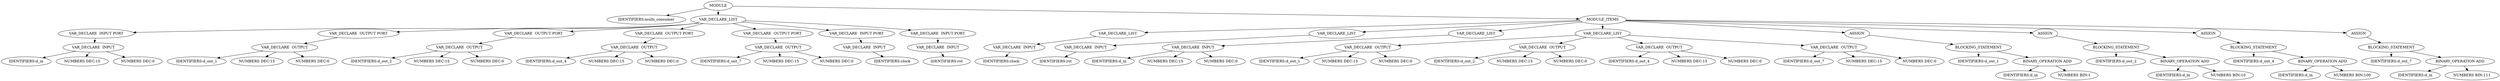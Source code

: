 digraph G {	
ranksep=.25;
	0 [label="MODULE"];
	1 [label="IDENTIFIERS:multi_consumer"];
	0 -> 1;
	2 [label="VAR_DECLARE_LIST"];
	0 -> 2;
	3 [label="VAR_DECLARE  INPUT PORT"];
	2 -> 3;
	4 [label="VAR_DECLARE  INPUT"];
	3 -> 4;
	5 [label="IDENTIFIERS:d_in"];
	4 -> 5;
	6 [label="NUMBERS DEC:15"];
	4 -> 6;
	7 [label="NUMBERS DEC:0"];
	4 -> 7;
	16 [label="VAR_DECLARE  OUTPUT PORT"];
	2 -> 16;
	17 [label="VAR_DECLARE  OUTPUT"];
	16 -> 17;
	18 [label="IDENTIFIERS:d_out_1"];
	17 -> 18;
	19 [label="NUMBERS DEC:15"];
	17 -> 19;
	20 [label="NUMBERS DEC:0"];
	17 -> 20;
	29 [label="VAR_DECLARE  OUTPUT PORT"];
	2 -> 29;
	30 [label="VAR_DECLARE  OUTPUT"];
	29 -> 30;
	31 [label="IDENTIFIERS:d_out_2"];
	30 -> 31;
	32 [label="NUMBERS DEC:15"];
	30 -> 32;
	33 [label="NUMBERS DEC:0"];
	30 -> 33;
	42 [label="VAR_DECLARE  OUTPUT PORT"];
	2 -> 42;
	43 [label="VAR_DECLARE  OUTPUT"];
	42 -> 43;
	44 [label="IDENTIFIERS:d_out_4"];
	43 -> 44;
	45 [label="NUMBERS DEC:15"];
	43 -> 45;
	46 [label="NUMBERS DEC:0"];
	43 -> 46;
	55 [label="VAR_DECLARE  OUTPUT PORT"];
	2 -> 55;
	56 [label="VAR_DECLARE  OUTPUT"];
	55 -> 56;
	57 [label="IDENTIFIERS:d_out_7"];
	56 -> 57;
	58 [label="NUMBERS DEC:15"];
	56 -> 58;
	59 [label="NUMBERS DEC:0"];
	56 -> 59;
	68 [label="VAR_DECLARE  INPUT PORT"];
	2 -> 68;
	69 [label="VAR_DECLARE  INPUT"];
	68 -> 69;
	70 [label="IDENTIFIERS:clock"];
	69 -> 70;
	81 [label="VAR_DECLARE  INPUT PORT"];
	2 -> 81;
	82 [label="VAR_DECLARE  INPUT"];
	81 -> 82;
	83 [label="IDENTIFIERS:rst"];
	82 -> 83;
	94 [label="MODULE_ITEMS"];
	0 -> 94;
	95 [label="VAR_DECLARE_LIST"];
	94 -> 95;
	96 [label="VAR_DECLARE  INPUT"];
	95 -> 96;
	97 [label="IDENTIFIERS:clock"];
	96 -> 97;
	103 [label="VAR_DECLARE_LIST"];
	94 -> 103;
	104 [label="VAR_DECLARE  INPUT"];
	103 -> 104;
	105 [label="IDENTIFIERS:rst"];
	104 -> 105;
	111 [label="VAR_DECLARE_LIST"];
	94 -> 111;
	112 [label="VAR_DECLARE  INPUT"];
	111 -> 112;
	113 [label="IDENTIFIERS:d_in"];
	112 -> 113;
	114 [label="NUMBERS DEC:15"];
	112 -> 114;
	115 [label="NUMBERS DEC:0"];
	112 -> 115;
	119 [label="VAR_DECLARE_LIST"];
	94 -> 119;
	120 [label="VAR_DECLARE  OUTPUT"];
	119 -> 120;
	121 [label="IDENTIFIERS:d_out_1"];
	120 -> 121;
	122 [label="NUMBERS DEC:15"];
	120 -> 122;
	123 [label="NUMBERS DEC:0"];
	120 -> 123;
	127 [label="VAR_DECLARE  OUTPUT"];
	119 -> 127;
	128 [label="IDENTIFIERS:d_out_2"];
	127 -> 128;
	129 [label="NUMBERS DEC:15"];
	127 -> 129;
	130 [label="NUMBERS DEC:0"];
	127 -> 130;
	134 [label="VAR_DECLARE  OUTPUT"];
	119 -> 134;
	135 [label="IDENTIFIERS:d_out_4"];
	134 -> 135;
	136 [label="NUMBERS DEC:15"];
	134 -> 136;
	137 [label="NUMBERS DEC:0"];
	134 -> 137;
	141 [label="VAR_DECLARE  OUTPUT"];
	119 -> 141;
	142 [label="IDENTIFIERS:d_out_7"];
	141 -> 142;
	143 [label="NUMBERS DEC:15"];
	141 -> 143;
	144 [label="NUMBERS DEC:0"];
	141 -> 144;
	148 [label="ASSIGN"];
	94 -> 148;
	149 [label="BLOCKING_STATEMENT"];
	148 -> 149;
	150 [label="IDENTIFIERS:d_out_1"];
	149 -> 150;
	151 [label="BINARY_OPERATION ADD"];
	149 -> 151;
	152 [label="IDENTIFIERS:d_in"];
	151 -> 152;
	153 [label="NUMBERS BIN:1"];
	151 -> 153;
	154 [label="ASSIGN"];
	94 -> 154;
	155 [label="BLOCKING_STATEMENT"];
	154 -> 155;
	156 [label="IDENTIFIERS:d_out_2"];
	155 -> 156;
	157 [label="BINARY_OPERATION ADD"];
	155 -> 157;
	158 [label="IDENTIFIERS:d_in"];
	157 -> 158;
	159 [label="NUMBERS BIN:10"];
	157 -> 159;
	160 [label="ASSIGN"];
	94 -> 160;
	161 [label="BLOCKING_STATEMENT"];
	160 -> 161;
	162 [label="IDENTIFIERS:d_out_4"];
	161 -> 162;
	163 [label="BINARY_OPERATION ADD"];
	161 -> 163;
	164 [label="IDENTIFIERS:d_in"];
	163 -> 164;
	165 [label="NUMBERS BIN:100"];
	163 -> 165;
	166 [label="ASSIGN"];
	94 -> 166;
	167 [label="BLOCKING_STATEMENT"];
	166 -> 167;
	168 [label="IDENTIFIERS:d_out_7"];
	167 -> 168;
	169 [label="BINARY_OPERATION ADD"];
	167 -> 169;
	170 [label="IDENTIFIERS:d_in"];
	169 -> 170;
	171 [label="NUMBERS BIN:111"];
	169 -> 171;
}
